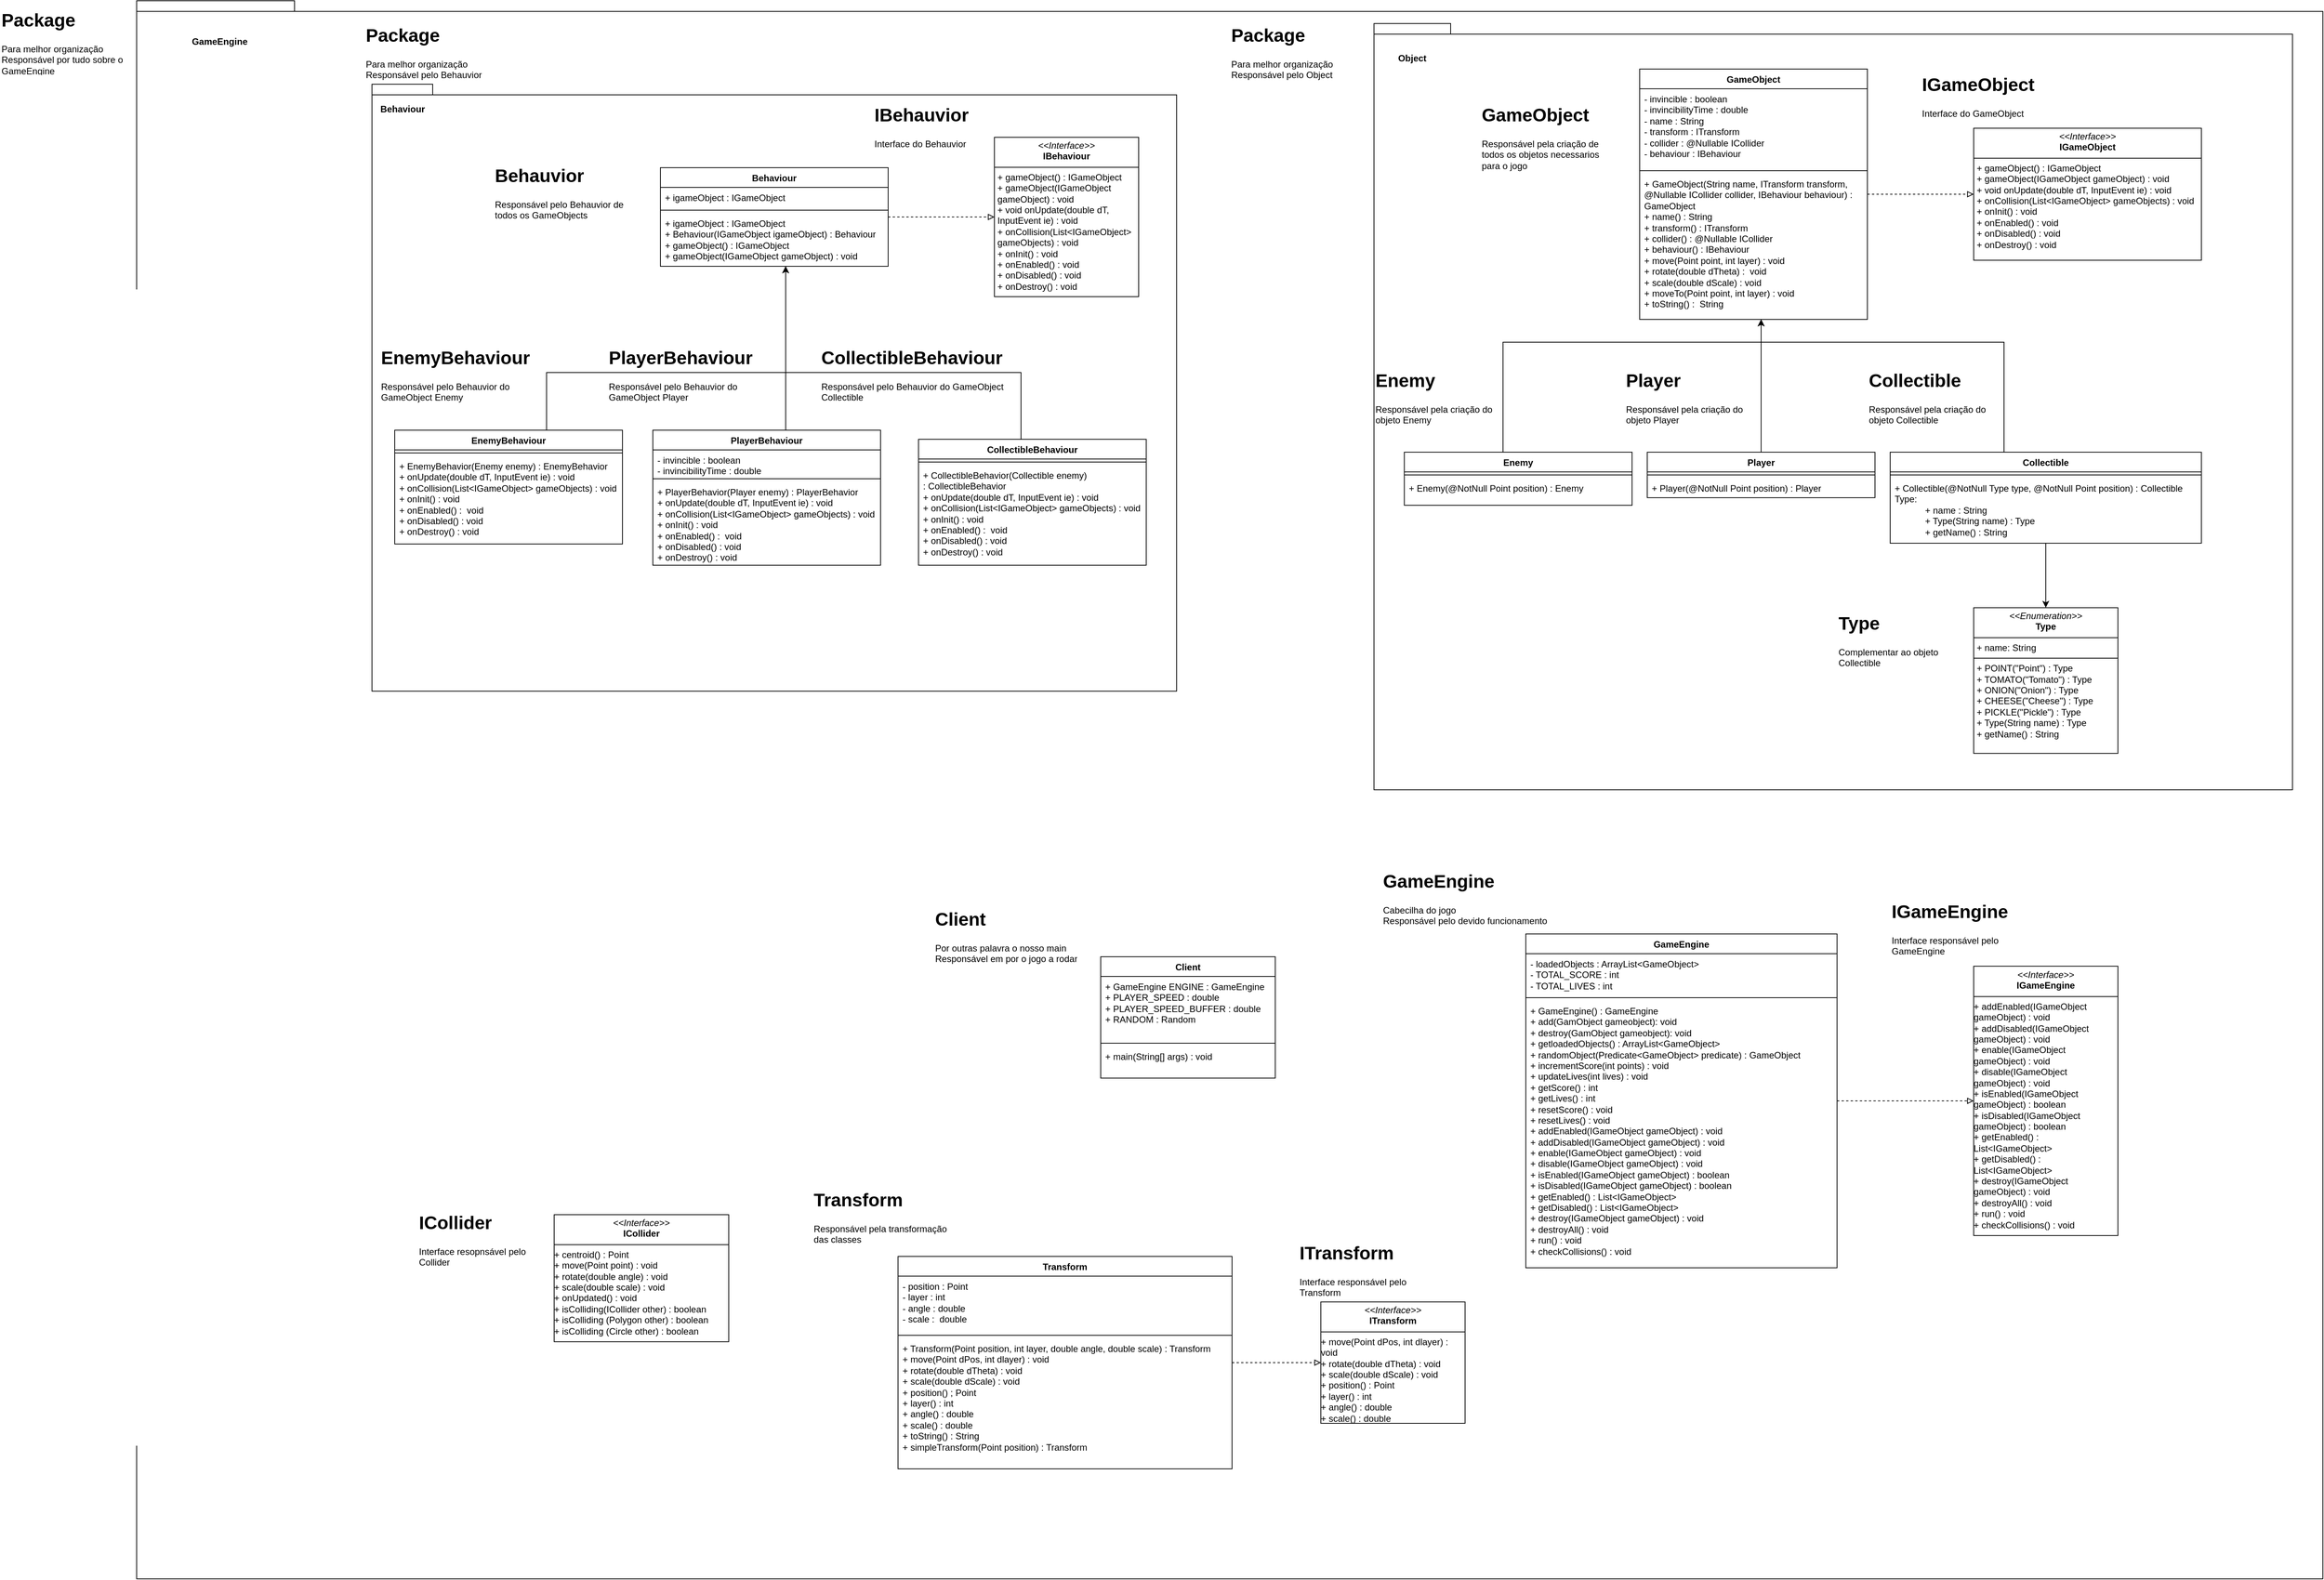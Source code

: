 <mxfile version="26.2.15">
  <diagram name="Página-1" id="TPAtXWxRkIJJQsbXMNPa">
    <mxGraphModel dx="2253" dy="3166" grid="1" gridSize="10" guides="1" tooltips="1" connect="1" arrows="1" fold="1" page="1" pageScale="1" pageWidth="827" pageHeight="1169" math="0" shadow="0">
      <root>
        <mxCell id="0" />
        <mxCell id="1" parent="0" />
        <mxCell id="spv7mVngAGnNfwhWqYHn-1" value="" style="group" parent="1" vertex="1" connectable="0">
          <mxGeometry x="-490" y="-2080" width="2880" height="2080" as="geometry" />
        </mxCell>
        <mxCell id="spv7mVngAGnNfwhWqYHn-2" value="" style="shape=folder;fontStyle=1;spacingTop=10;tabWidth=40;tabHeight=14;tabPosition=left;html=1;whiteSpace=wrap;" parent="spv7mVngAGnNfwhWqYHn-1" vertex="1">
          <mxGeometry width="2880" height="2080" as="geometry" />
        </mxCell>
        <mxCell id="spv7mVngAGnNfwhWqYHn-3" value="&lt;span style=&quot;text-wrap-mode: wrap;&quot;&gt;GameEngine&lt;/span&gt;" style="text;align=center;fontStyle=1;verticalAlign=middle;spacingLeft=3;spacingRight=3;strokeColor=none;rotatable=0;points=[[0,0.5],[1,0.5]];portConstraint=eastwest;html=1;" parent="spv7mVngAGnNfwhWqYHn-1" vertex="1">
          <mxGeometry y="20" width="217.358" height="67.6" as="geometry" />
        </mxCell>
        <mxCell id="spv7mVngAGnNfwhWqYHn-20" value="" style="group" parent="spv7mVngAGnNfwhWqYHn-1" vertex="1" connectable="0">
          <mxGeometry x="624.906" y="780" width="1698.113" height="208" as="geometry" />
        </mxCell>
        <mxCell id="srTG7VE72a6LMIgZA2GY-1" value="&lt;h1 style=&quot;margin-top: 0px;&quot;&gt;&lt;span style=&quot;background-color: transparent; color: light-dark(rgb(0, 0, 0), rgb(255, 255, 255));&quot;&gt;Package&lt;/span&gt;&lt;/h1&gt;&lt;div&gt;Para melhor organização&lt;/div&gt;&lt;div&gt;&lt;span style=&quot;background-color: transparent; color: light-dark(rgb(0, 0, 0), rgb(255, 255, 255));&quot;&gt;Responsável&lt;/span&gt;&amp;nbsp;pelo Behauvior&lt;/div&gt;&lt;div&gt;&lt;br&gt;&lt;/div&gt;" style="text;html=1;whiteSpace=wrap;overflow=hidden;rounded=0;" parent="spv7mVngAGnNfwhWqYHn-1" vertex="1">
          <mxGeometry x="300" y="24.6" width="180" height="90" as="geometry" />
        </mxCell>
        <mxCell id="srTG7VE72a6LMIgZA2GY-2" value="&lt;h1 style=&quot;margin-top: 0px;&quot;&gt;&lt;span style=&quot;background-color: transparent; color: light-dark(rgb(0, 0, 0), rgb(255, 255, 255));&quot;&gt;Package&lt;/span&gt;&lt;/h1&gt;&lt;div&gt;Para melhor organização&lt;/div&gt;&lt;div&gt;&lt;span style=&quot;background-color: transparent; color: light-dark(rgb(0, 0, 0), rgb(255, 255, 255));&quot;&gt;Responsável&lt;/span&gt;&amp;nbsp;pelo Object&lt;/div&gt;&lt;div&gt;&lt;br&gt;&lt;/div&gt;" style="text;html=1;whiteSpace=wrap;overflow=hidden;rounded=0;" parent="spv7mVngAGnNfwhWqYHn-1" vertex="1">
          <mxGeometry x="1440" y="24.6" width="180" height="100" as="geometry" />
        </mxCell>
        <mxCell id="nX6OW4AqYJklvxlQMPGx-5" value="" style="group" parent="1" vertex="1" connectable="0">
          <mxGeometry x="-180" y="-1970" width="1060" height="800" as="geometry" />
        </mxCell>
        <mxCell id="nX6OW4AqYJklvxlQMPGx-3" value="" style="shape=folder;fontStyle=1;spacingTop=10;tabWidth=40;tabHeight=14;tabPosition=left;html=1;whiteSpace=wrap;" parent="nX6OW4AqYJklvxlQMPGx-5" vertex="1">
          <mxGeometry width="1060" height="800" as="geometry" />
        </mxCell>
        <mxCell id="nX6OW4AqYJklvxlQMPGx-4" value="&lt;span style=&quot;text-wrap-mode: wrap;&quot;&gt;Behaviour&lt;/span&gt;" style="text;align=center;fontStyle=1;verticalAlign=middle;spacingLeft=3;spacingRight=3;strokeColor=none;rotatable=0;points=[[0,0.5],[1,0.5]];portConstraint=eastwest;html=1;" parent="nX6OW4AqYJklvxlQMPGx-5" vertex="1">
          <mxGeometry y="20" width="80" height="26" as="geometry" />
        </mxCell>
        <mxCell id="nX6OW4AqYJklvxlQMPGx-86" value="CollectibleBehaviour" style="swimlane;fontStyle=1;align=center;verticalAlign=top;childLayout=stackLayout;horizontal=1;startSize=26;horizontalStack=0;resizeParent=1;resizeParentMax=0;resizeLast=0;collapsible=1;marginBottom=0;whiteSpace=wrap;html=1;" parent="nX6OW4AqYJklvxlQMPGx-5" vertex="1">
          <mxGeometry x="720" y="468" width="300" height="166" as="geometry" />
        </mxCell>
        <mxCell id="nX6OW4AqYJklvxlQMPGx-88" value="" style="line;strokeWidth=1;fillColor=none;align=left;verticalAlign=middle;spacingTop=-1;spacingLeft=3;spacingRight=3;rotatable=0;labelPosition=right;points=[];portConstraint=eastwest;strokeColor=inherit;" parent="nX6OW4AqYJklvxlQMPGx-86" vertex="1">
          <mxGeometry y="26" width="300" height="8" as="geometry" />
        </mxCell>
        <mxCell id="nX6OW4AqYJklvxlQMPGx-89" value="&lt;div&gt;+&amp;nbsp;&lt;span style=&quot;text-align: center;&quot;&gt;Collectible&lt;/span&gt;Behavior&lt;span style=&quot;background-color: transparent; color: light-dark(rgb(0, 0, 0), rgb(255, 255, 255));&quot;&gt;(&lt;/span&gt;&lt;span style=&quot;text-align: center;&quot;&gt;Collectible&lt;/span&gt;&lt;span style=&quot;background-color: transparent; color: light-dark(rgb(0, 0, 0), rgb(255, 255, 255));&quot;&gt;&amp;nbsp;enemy) :&amp;nbsp;&lt;/span&gt;&lt;span style=&quot;background-color: transparent; color: light-dark(rgb(0, 0, 0), rgb(255, 255, 255)); text-align: center;&quot;&gt;Collectible&lt;/span&gt;&lt;span style=&quot;background-color: transparent; color: light-dark(rgb(0, 0, 0), rgb(255, 255, 255));&quot;&gt;Behavior&lt;/span&gt;&lt;/div&gt;&lt;div&gt;+ onUpdate(double dT, InputEvent ie) : void&lt;/div&gt;&lt;div&gt;+ onCollision(List&amp;lt;IGameObject&amp;gt; gameObjects) : void&amp;nbsp;&lt;/div&gt;&lt;div&gt;+ onInit() : void&lt;/div&gt;&lt;div&gt;+ onEnabled() :&amp;nbsp; void&amp;nbsp;&lt;/div&gt;&lt;div&gt;+ onDisabled() : void&lt;/div&gt;&lt;div&gt;+ onDestroy() : void&lt;/div&gt;" style="text;strokeColor=none;fillColor=none;align=left;verticalAlign=top;spacingLeft=4;spacingRight=4;overflow=hidden;rotatable=0;points=[[0,0.5],[1,0.5]];portConstraint=eastwest;whiteSpace=wrap;html=1;" parent="nX6OW4AqYJklvxlQMPGx-86" vertex="1">
          <mxGeometry y="34" width="300" height="132" as="geometry" />
        </mxCell>
        <mxCell id="nX6OW4AqYJklvxlQMPGx-63" value="EnemyBehaviour" style="swimlane;fontStyle=1;align=center;verticalAlign=top;childLayout=stackLayout;horizontal=1;startSize=26;horizontalStack=0;resizeParent=1;resizeParentMax=0;resizeLast=0;collapsible=1;marginBottom=0;whiteSpace=wrap;html=1;" parent="nX6OW4AqYJklvxlQMPGx-5" vertex="1">
          <mxGeometry x="30" y="456" width="300" height="150" as="geometry" />
        </mxCell>
        <mxCell id="nX6OW4AqYJklvxlQMPGx-65" value="" style="line;strokeWidth=1;fillColor=none;align=left;verticalAlign=middle;spacingTop=-1;spacingLeft=3;spacingRight=3;rotatable=0;labelPosition=right;points=[];portConstraint=eastwest;strokeColor=inherit;" parent="nX6OW4AqYJklvxlQMPGx-63" vertex="1">
          <mxGeometry y="26" width="300" height="8" as="geometry" />
        </mxCell>
        <mxCell id="nX6OW4AqYJklvxlQMPGx-66" value="&lt;div&gt;+ EnemyBehavior(Enemy enemy) : EnemyBehavior&lt;/div&gt;&lt;div&gt;+ onUpdate(double dT, InputEvent ie) : void&lt;/div&gt;&lt;div&gt;+ onCollision(List&amp;lt;IGameObject&amp;gt; gameObjects) : void&amp;nbsp;&lt;/div&gt;&lt;div&gt;+ onInit() : void&lt;/div&gt;&lt;div&gt;+ onEnabled() :&amp;nbsp; void&amp;nbsp;&lt;/div&gt;&lt;div&gt;+ onDisabled() : void&lt;/div&gt;&lt;div&gt;+ onDestroy() : void&lt;/div&gt;" style="text;strokeColor=none;fillColor=none;align=left;verticalAlign=top;spacingLeft=4;spacingRight=4;overflow=hidden;rotatable=0;points=[[0,0.5],[1,0.5]];portConstraint=eastwest;whiteSpace=wrap;html=1;" parent="nX6OW4AqYJklvxlQMPGx-63" vertex="1">
          <mxGeometry y="34" width="300" height="116" as="geometry" />
        </mxCell>
        <mxCell id="nX6OW4AqYJklvxlQMPGx-55" value="PlayerBehaviour" style="swimlane;fontStyle=1;align=center;verticalAlign=top;childLayout=stackLayout;horizontal=1;startSize=26;horizontalStack=0;resizeParent=1;resizeParentMax=0;resizeLast=0;collapsible=1;marginBottom=0;whiteSpace=wrap;html=1;" parent="nX6OW4AqYJklvxlQMPGx-5" vertex="1">
          <mxGeometry x="370" y="456" width="300" height="178" as="geometry" />
        </mxCell>
        <mxCell id="nX6OW4AqYJklvxlQMPGx-56" value="&lt;div&gt;- invincible : boolean&lt;/div&gt;&lt;div&gt;- invincibilityTime : double&lt;/div&gt;" style="text;strokeColor=none;fillColor=none;align=left;verticalAlign=top;spacingLeft=4;spacingRight=4;overflow=hidden;rotatable=0;points=[[0,0.5],[1,0.5]];portConstraint=eastwest;whiteSpace=wrap;html=1;" parent="nX6OW4AqYJklvxlQMPGx-55" vertex="1">
          <mxGeometry y="26" width="300" height="34" as="geometry" />
        </mxCell>
        <mxCell id="nX6OW4AqYJklvxlQMPGx-57" value="" style="line;strokeWidth=1;fillColor=none;align=left;verticalAlign=middle;spacingTop=-1;spacingLeft=3;spacingRight=3;rotatable=0;labelPosition=right;points=[];portConstraint=eastwest;strokeColor=inherit;" parent="nX6OW4AqYJklvxlQMPGx-55" vertex="1">
          <mxGeometry y="60" width="300" height="8" as="geometry" />
        </mxCell>
        <mxCell id="nX6OW4AqYJklvxlQMPGx-58" value="&lt;div&gt;+ PlayerBehavior(Player enemy) :&amp;nbsp;&lt;span style=&quot;background-color: transparent; color: light-dark(rgb(0, 0, 0), rgb(255, 255, 255));&quot;&gt;PlayerBehavior&lt;/span&gt;&lt;/div&gt;&lt;div&gt;+ onUpdate(double dT, InputEvent ie) : void&lt;/div&gt;&lt;div&gt;+ onCollision(List&amp;lt;IGameObject&amp;gt; gameObjects) : void&amp;nbsp;&lt;/div&gt;&lt;div&gt;+ onInit() : void&lt;/div&gt;&lt;div&gt;+ onEnabled() :&amp;nbsp; void&amp;nbsp;&lt;/div&gt;&lt;div&gt;+ onDisabled() : void&lt;/div&gt;&lt;div&gt;+ onDestroy() : void&lt;/div&gt;" style="text;strokeColor=none;fillColor=none;align=left;verticalAlign=top;spacingLeft=4;spacingRight=4;overflow=hidden;rotatable=0;points=[[0,0.5],[1,0.5]];portConstraint=eastwest;whiteSpace=wrap;html=1;" parent="nX6OW4AqYJklvxlQMPGx-55" vertex="1">
          <mxGeometry y="68" width="300" height="110" as="geometry" />
        </mxCell>
        <mxCell id="nX6OW4AqYJklvxlQMPGx-43" value="Behaviour" style="swimlane;fontStyle=1;align=center;verticalAlign=top;childLayout=stackLayout;horizontal=1;startSize=26;horizontalStack=0;resizeParent=1;resizeParentMax=0;resizeLast=0;collapsible=1;marginBottom=0;whiteSpace=wrap;html=1;" parent="nX6OW4AqYJklvxlQMPGx-5" vertex="1">
          <mxGeometry x="380" y="110" width="300" height="130" as="geometry" />
        </mxCell>
        <mxCell id="nX6OW4AqYJklvxlQMPGx-44" value="+ igameObject : IGameObject&amp;nbsp;" style="text;strokeColor=none;fillColor=none;align=left;verticalAlign=top;spacingLeft=4;spacingRight=4;overflow=hidden;rotatable=0;points=[[0,0.5],[1,0.5]];portConstraint=eastwest;whiteSpace=wrap;html=1;" parent="nX6OW4AqYJklvxlQMPGx-43" vertex="1">
          <mxGeometry y="26" width="300" height="26" as="geometry" />
        </mxCell>
        <mxCell id="nX6OW4AqYJklvxlQMPGx-45" value="" style="line;strokeWidth=1;fillColor=none;align=left;verticalAlign=middle;spacingTop=-1;spacingLeft=3;spacingRight=3;rotatable=0;labelPosition=right;points=[];portConstraint=eastwest;strokeColor=inherit;" parent="nX6OW4AqYJklvxlQMPGx-43" vertex="1">
          <mxGeometry y="52" width="300" height="8" as="geometry" />
        </mxCell>
        <mxCell id="nX6OW4AqYJklvxlQMPGx-46" value="&lt;div&gt;+ igameObject : IGameObject&amp;nbsp;&lt;/div&gt;&lt;div&gt;+ Behaviour(IGameObject igameObject) : Behaviour&lt;/div&gt;&lt;div&gt;+ gameObject() : IGameObject&lt;/div&gt;&lt;div&gt;+ gameObject(IGameObject gameObject) : void&amp;nbsp;&lt;/div&gt;" style="text;strokeColor=none;fillColor=none;align=left;verticalAlign=top;spacingLeft=4;spacingRight=4;overflow=hidden;rotatable=0;points=[[0,0.5],[1,0.5]];portConstraint=eastwest;whiteSpace=wrap;html=1;" parent="nX6OW4AqYJklvxlQMPGx-43" vertex="1">
          <mxGeometry y="60" width="300" height="70" as="geometry" />
        </mxCell>
        <mxCell id="nX6OW4AqYJklvxlQMPGx-68" value="&lt;p style=&quot;margin:0px;margin-top:4px;text-align:center;&quot;&gt;&lt;i&gt;&amp;lt;&amp;lt;Interface&amp;gt;&amp;gt;&lt;/i&gt;&lt;br&gt;&lt;span style=&quot;font-weight: 700;&quot;&gt;IBehaviour&lt;/span&gt;&lt;/p&gt;&lt;hr size=&quot;1&quot; style=&quot;border-style:solid;&quot;&gt;&lt;p style=&quot;margin:0px;margin-left:4px;&quot;&gt;&lt;/p&gt;&lt;p style=&quot;margin:0px;margin-left:4px;&quot;&gt;+ gameObject() : IGameObject&amp;nbsp;&lt;/p&gt;&lt;p style=&quot;margin:0px;margin-left:4px;&quot;&gt;+ gameObject(IGameObject gameObject) : void&lt;/p&gt;&lt;p style=&quot;margin:0px;margin-left:4px;&quot;&gt;+ void onUpdate(double dT, InputEvent ie) : void&lt;/p&gt;&lt;p style=&quot;margin:0px;margin-left:4px;&quot;&gt;+ onCollision(List&amp;lt;IGameObject&amp;gt; gameObjects) : void&lt;/p&gt;&lt;p style=&quot;margin:0px;margin-left:4px;&quot;&gt;+ onInit() : void&lt;/p&gt;&lt;p style=&quot;margin:0px;margin-left:4px;&quot;&gt;+ onEnabled() : void&lt;/p&gt;&lt;p style=&quot;margin:0px;margin-left:4px;&quot;&gt;+ onDisabled() : void&lt;/p&gt;&lt;p style=&quot;margin:0px;margin-left:4px;&quot;&gt;+ onDestroy() : void&lt;/p&gt;" style="verticalAlign=top;align=left;overflow=fill;html=1;whiteSpace=wrap;" parent="nX6OW4AqYJklvxlQMPGx-5" vertex="1">
          <mxGeometry x="820" y="70" width="190" height="210" as="geometry" />
        </mxCell>
        <mxCell id="nX6OW4AqYJklvxlQMPGx-25" value="" style="endArrow=block;dashed=1;html=1;rounded=0;startArrow=none;startFill=0;endFill=0;" parent="nX6OW4AqYJklvxlQMPGx-5" source="nX6OW4AqYJklvxlQMPGx-43" target="nX6OW4AqYJklvxlQMPGx-68" edge="1">
          <mxGeometry width="50" height="50" relative="1" as="geometry">
            <mxPoint x="298.57" y="359" as="sourcePoint" />
            <mxPoint x="298.57" y="230" as="targetPoint" />
          </mxGeometry>
        </mxCell>
        <mxCell id="nX6OW4AqYJklvxlQMPGx-96" value="" style="group" parent="nX6OW4AqYJklvxlQMPGx-5" vertex="1" connectable="0">
          <mxGeometry x="230" y="300" width="625" height="80" as="geometry" />
        </mxCell>
        <mxCell id="nX6OW4AqYJklvxlQMPGx-69" style="edgeStyle=orthogonalEdgeStyle;rounded=0;orthogonalLoop=1;jettySize=auto;html=1;" parent="nX6OW4AqYJklvxlQMPGx-96" source="nX6OW4AqYJklvxlQMPGx-63" target="nX6OW4AqYJklvxlQMPGx-43" edge="1">
          <mxGeometry relative="1" as="geometry">
            <Array as="points">
              <mxPoint y="80" />
              <mxPoint x="315" y="80" />
            </Array>
          </mxGeometry>
        </mxCell>
        <mxCell id="nX6OW4AqYJklvxlQMPGx-70" style="edgeStyle=orthogonalEdgeStyle;rounded=0;orthogonalLoop=1;jettySize=auto;html=1;" parent="nX6OW4AqYJklvxlQMPGx-96" source="nX6OW4AqYJklvxlQMPGx-55" target="nX6OW4AqYJklvxlQMPGx-43" edge="1">
          <mxGeometry relative="1" as="geometry">
            <Array as="points">
              <mxPoint x="315" />
              <mxPoint x="315" />
            </Array>
          </mxGeometry>
        </mxCell>
        <mxCell id="nX6OW4AqYJklvxlQMPGx-90" style="edgeStyle=orthogonalEdgeStyle;rounded=0;orthogonalLoop=1;jettySize=auto;html=1;" parent="nX6OW4AqYJklvxlQMPGx-96" source="nX6OW4AqYJklvxlQMPGx-86" target="nX6OW4AqYJklvxlQMPGx-43" edge="1">
          <mxGeometry relative="1" as="geometry">
            <Array as="points">
              <mxPoint x="625" y="80" />
              <mxPoint x="315" y="80" />
            </Array>
          </mxGeometry>
        </mxCell>
        <mxCell id="srTG7VE72a6LMIgZA2GY-3" value="&lt;h1 style=&quot;margin-top: 0px;&quot;&gt;&lt;span style=&quot;background-color: transparent; color: light-dark(rgb(0, 0, 0), rgb(255, 255, 255));&quot;&gt;Behauvior&lt;/span&gt;&lt;/h1&gt;&lt;div&gt;&lt;span style=&quot;background-color: transparent; color: light-dark(rgb(0, 0, 0), rgb(255, 255, 255));&quot;&gt;Responsável&lt;/span&gt;&lt;span style=&quot;background-color: transparent; color: light-dark(rgb(0, 0, 0), rgb(255, 255, 255));&quot;&gt;&amp;nbsp;pelo Behauvior de todos os GameObjects&lt;/span&gt;&lt;/div&gt;&lt;div&gt;&lt;br&gt;&lt;/div&gt;" style="text;html=1;whiteSpace=wrap;overflow=hidden;rounded=0;" parent="nX6OW4AqYJklvxlQMPGx-5" vertex="1">
          <mxGeometry x="160" y="100" width="180" height="90" as="geometry" />
        </mxCell>
        <mxCell id="srTG7VE72a6LMIgZA2GY-4" value="&lt;h1 style=&quot;margin-top: 0px;&quot;&gt;&lt;span style=&quot;background-color: transparent; color: light-dark(rgb(0, 0, 0), rgb(255, 255, 255));&quot;&gt;IBehauvior&lt;/span&gt;&lt;/h1&gt;&lt;div&gt;&lt;span style=&quot;background-color: transparent; color: light-dark(rgb(0, 0, 0), rgb(255, 255, 255));&quot;&gt;Interface do Behauvior&lt;/span&gt;&lt;/div&gt;" style="text;html=1;whiteSpace=wrap;overflow=hidden;rounded=0;" parent="nX6OW4AqYJklvxlQMPGx-5" vertex="1">
          <mxGeometry x="660" y="20" width="180" height="70" as="geometry" />
        </mxCell>
        <mxCell id="srTG7VE72a6LMIgZA2GY-5" value="&lt;h1 style=&quot;margin-top: 0px;&quot;&gt;&lt;span style=&quot;background-color: transparent; color: light-dark(rgb(0, 0, 0), rgb(255, 255, 255));&quot;&gt;EnemyBehaviour&lt;/span&gt;&lt;/h1&gt;&lt;div&gt;&lt;span style=&quot;background-color: transparent; color: light-dark(rgb(0, 0, 0), rgb(255, 255, 255));&quot;&gt;Responsável&lt;/span&gt;&lt;span style=&quot;background-color: transparent; color: light-dark(rgb(0, 0, 0), rgb(255, 255, 255));&quot;&gt;&amp;nbsp;pelo Behauvior do GameObject Enemy&lt;/span&gt;&lt;/div&gt;&lt;div&gt;&lt;br&gt;&lt;/div&gt;" style="text;html=1;whiteSpace=wrap;overflow=hidden;rounded=0;" parent="nX6OW4AqYJklvxlQMPGx-5" vertex="1">
          <mxGeometry x="10" y="340" width="200" height="90" as="geometry" />
        </mxCell>
        <mxCell id="srTG7VE72a6LMIgZA2GY-6" value="&lt;h1 style=&quot;margin-top: 0px;&quot;&gt;&lt;span style=&quot;background-color: transparent; color: light-dark(rgb(0, 0, 0), rgb(255, 255, 255));&quot;&gt;PlayerBehaviour&lt;/span&gt;&lt;/h1&gt;&lt;div&gt;&lt;span style=&quot;background-color: transparent; color: light-dark(rgb(0, 0, 0), rgb(255, 255, 255));&quot;&gt;Responsável&lt;/span&gt;&lt;span style=&quot;background-color: transparent; color: light-dark(rgb(0, 0, 0), rgb(255, 255, 255));&quot;&gt;&amp;nbsp;pelo Behauvior do GameObject Player&lt;/span&gt;&lt;/div&gt;&lt;div&gt;&lt;br&gt;&lt;/div&gt;" style="text;html=1;whiteSpace=wrap;overflow=hidden;rounded=0;" parent="nX6OW4AqYJklvxlQMPGx-5" vertex="1">
          <mxGeometry x="310" y="340" width="200" height="90" as="geometry" />
        </mxCell>
        <mxCell id="srTG7VE72a6LMIgZA2GY-7" value="&lt;h1 style=&quot;margin-top: 0px;&quot;&gt;&lt;span style=&quot;background-color: transparent; color: light-dark(rgb(0, 0, 0), rgb(255, 255, 255));&quot;&gt;CollectibleBehaviour&lt;/span&gt;&lt;/h1&gt;&lt;div&gt;&lt;span style=&quot;background-color: transparent; color: light-dark(rgb(0, 0, 0), rgb(255, 255, 255));&quot;&gt;Responsável&lt;/span&gt;&lt;span style=&quot;background-color: transparent; color: light-dark(rgb(0, 0, 0), rgb(255, 255, 255));&quot;&gt;&amp;nbsp;pelo Behauvior do GameObject Collectible&lt;/span&gt;&lt;/div&gt;&lt;div&gt;&lt;br&gt;&lt;/div&gt;" style="text;html=1;whiteSpace=wrap;overflow=hidden;rounded=0;" parent="nX6OW4AqYJklvxlQMPGx-5" vertex="1">
          <mxGeometry x="590" y="340" width="250" height="90" as="geometry" />
        </mxCell>
        <mxCell id="nX6OW4AqYJklvxlQMPGx-6" value="" style="group" parent="1" vertex="1" connectable="0">
          <mxGeometry x="1140" y="-2050" width="1210" height="1010" as="geometry" />
        </mxCell>
        <mxCell id="nX6OW4AqYJklvxlQMPGx-7" value="" style="shape=folder;fontStyle=1;spacingTop=10;tabWidth=40;tabHeight=14;tabPosition=left;html=1;whiteSpace=wrap;" parent="nX6OW4AqYJklvxlQMPGx-6" vertex="1">
          <mxGeometry width="1210" height="1010" as="geometry" />
        </mxCell>
        <mxCell id="nX6OW4AqYJklvxlQMPGx-8" value="&lt;span style=&quot;text-wrap-mode: wrap;&quot;&gt;Object&lt;/span&gt;" style="text;align=center;fontStyle=1;verticalAlign=middle;spacingLeft=3;spacingRight=3;strokeColor=none;rotatable=0;points=[[0,0.5],[1,0.5]];portConstraint=eastwest;html=1;" parent="nX6OW4AqYJklvxlQMPGx-6" vertex="1">
          <mxGeometry y="28.056" width="100.833" height="36.472" as="geometry" />
        </mxCell>
        <mxCell id="nX6OW4AqYJklvxlQMPGx-101" value="&lt;p style=&quot;margin:0px;margin-top:4px;text-align:center;&quot;&gt;&lt;i&gt;&amp;lt;&amp;lt;Enumeration&amp;gt;&amp;gt;&lt;/i&gt;&lt;br&gt;&lt;b&gt;Type&lt;/b&gt;&lt;/p&gt;&lt;hr size=&quot;1&quot; style=&quot;border-style:solid;&quot;&gt;&lt;p style=&quot;margin:0px;margin-left:4px;&quot;&gt;+ name: String&lt;br&gt;&lt;/p&gt;&lt;hr size=&quot;1&quot; style=&quot;border-style:solid;&quot;&gt;&lt;p style=&quot;margin:0px;margin-left:4px;&quot;&gt;+ POINT(&quot;Point&quot;) : Type&amp;nbsp;&lt;/p&gt;&lt;p style=&quot;margin:0px;margin-left:4px;&quot;&gt;+ TOMATO(&quot;Tomato&quot;) : Type&amp;nbsp;&lt;/p&gt;&lt;p style=&quot;margin:0px;margin-left:4px;&quot;&gt;+ ONION(&quot;Onion&quot;) : Type&amp;nbsp;&lt;/p&gt;&lt;p style=&quot;margin:0px;margin-left:4px;&quot;&gt;+ CHEESE(&quot;Cheese&quot;) : Type&amp;nbsp;&lt;/p&gt;&lt;p style=&quot;margin:0px;margin-left:4px;&quot;&gt;+ PICKLE(&quot;Pickle&quot;) : Type&amp;nbsp;&lt;/p&gt;&lt;p style=&quot;margin:0px;margin-left:4px;&quot;&gt;+ Type(String name) : Type&lt;/p&gt;&lt;p style=&quot;margin:0px;margin-left:4px;&quot;&gt;+ getName() : String&lt;/p&gt;" style="verticalAlign=top;align=left;overflow=fill;html=1;whiteSpace=wrap;" parent="nX6OW4AqYJklvxlQMPGx-6" vertex="1">
          <mxGeometry x="790" y="770" width="190" height="192" as="geometry" />
        </mxCell>
        <mxCell id="srTG7VE72a6LMIgZA2GY-8" value="&lt;h1 style=&quot;margin-top: 0px;&quot;&gt;&lt;span style=&quot;background-color: transparent; color: light-dark(rgb(0, 0, 0), rgb(255, 255, 255));&quot;&gt;IGameObject&lt;/span&gt;&lt;/h1&gt;&lt;div&gt;&lt;span style=&quot;background-color: transparent; color: light-dark(rgb(0, 0, 0), rgb(255, 255, 255));&quot;&gt;Interface do GameObject&lt;/span&gt;&lt;/div&gt;" style="text;html=1;whiteSpace=wrap;overflow=hidden;rounded=0;" parent="nX6OW4AqYJklvxlQMPGx-6" vertex="1">
          <mxGeometry x="720" y="60" width="180" height="70" as="geometry" />
        </mxCell>
        <mxCell id="srTG7VE72a6LMIgZA2GY-9" value="&lt;h1 style=&quot;margin-top: 0px;&quot;&gt;&lt;span style=&quot;background-color: transparent; color: light-dark(rgb(0, 0, 0), rgb(255, 255, 255));&quot;&gt;GameObject&lt;/span&gt;&lt;/h1&gt;&lt;div&gt;&lt;span style=&quot;background-color: transparent; color: light-dark(rgb(0, 0, 0), rgb(255, 255, 255));&quot;&gt;Responsável pela criação de todos os objetos necessarios para o jogo&lt;/span&gt;&lt;/div&gt;" style="text;html=1;whiteSpace=wrap;overflow=hidden;rounded=0;" parent="nX6OW4AqYJklvxlQMPGx-6" vertex="1">
          <mxGeometry x="140" y="100" width="180" height="110" as="geometry" />
        </mxCell>
        <mxCell id="srTG7VE72a6LMIgZA2GY-10" value="&lt;h1 style=&quot;margin-top: 0px;&quot;&gt;&lt;span style=&quot;background-color: transparent; color: light-dark(rgb(0, 0, 0), rgb(255, 255, 255));&quot;&gt;Enemy&lt;/span&gt;&lt;/h1&gt;&lt;div&gt;&lt;span style=&quot;background-color: transparent; color: light-dark(rgb(0, 0, 0), rgb(255, 255, 255));&quot;&gt;Responsável pela criação do objeto Enemy&lt;/span&gt;&lt;/div&gt;" style="text;html=1;whiteSpace=wrap;overflow=hidden;rounded=0;" parent="nX6OW4AqYJklvxlQMPGx-6" vertex="1">
          <mxGeometry y="450" width="180" height="110" as="geometry" />
        </mxCell>
        <mxCell id="srTG7VE72a6LMIgZA2GY-11" value="&lt;h1 style=&quot;margin-top: 0px;&quot;&gt;&lt;span style=&quot;background-color: transparent; color: light-dark(rgb(0, 0, 0), rgb(255, 255, 255));&quot;&gt;Player&lt;/span&gt;&lt;/h1&gt;&lt;div&gt;&lt;span style=&quot;background-color: transparent; color: light-dark(rgb(0, 0, 0), rgb(255, 255, 255));&quot;&gt;Responsável pela criação do objeto Player&lt;/span&gt;&lt;/div&gt;" style="text;html=1;whiteSpace=wrap;overflow=hidden;rounded=0;" parent="nX6OW4AqYJklvxlQMPGx-6" vertex="1">
          <mxGeometry x="330" y="450" width="180" height="110" as="geometry" />
        </mxCell>
        <mxCell id="srTG7VE72a6LMIgZA2GY-12" value="&lt;h1 style=&quot;margin-top: 0px;&quot;&gt;&lt;span style=&quot;background-color: transparent; color: light-dark(rgb(0, 0, 0), rgb(255, 255, 255));&quot;&gt;Collectible&lt;/span&gt;&lt;/h1&gt;&lt;div&gt;&lt;span style=&quot;background-color: transparent; color: light-dark(rgb(0, 0, 0), rgb(255, 255, 255));&quot;&gt;Responsável pela criação do objeto Collectible&lt;/span&gt;&lt;/div&gt;" style="text;html=1;whiteSpace=wrap;overflow=hidden;rounded=0;" parent="nX6OW4AqYJklvxlQMPGx-6" vertex="1">
          <mxGeometry x="650" y="450" width="180" height="110" as="geometry" />
        </mxCell>
        <mxCell id="srTG7VE72a6LMIgZA2GY-13" value="&lt;h1 style=&quot;margin-top: 0px;&quot;&gt;&lt;span style=&quot;background-color: transparent; color: light-dark(rgb(0, 0, 0), rgb(255, 255, 255));&quot;&gt;Type&lt;/span&gt;&lt;/h1&gt;&lt;div&gt;&lt;span style=&quot;background-color: transparent; color: light-dark(rgb(0, 0, 0), rgb(255, 255, 255));&quot;&gt;Complementar ao objeto Collectible&lt;/span&gt;&lt;/div&gt;" style="text;html=1;whiteSpace=wrap;overflow=hidden;rounded=0;" parent="nX6OW4AqYJklvxlQMPGx-6" vertex="1">
          <mxGeometry x="610" y="770" width="180" height="110" as="geometry" />
        </mxCell>
        <mxCell id="nX6OW4AqYJklvxlQMPGx-9" value="GameEngine" style="swimlane;fontStyle=1;align=center;verticalAlign=top;childLayout=stackLayout;horizontal=1;startSize=26;horizontalStack=0;resizeParent=1;resizeParentMax=0;resizeLast=0;collapsible=1;marginBottom=0;whiteSpace=wrap;html=1;" parent="1" vertex="1">
          <mxGeometry x="1340" y="-850" width="410" height="440" as="geometry" />
        </mxCell>
        <mxCell id="nX6OW4AqYJklvxlQMPGx-10" value="- loadedObjects : ArrayList&amp;lt;GameObject&amp;gt;&lt;div&gt;&lt;div&gt;- TOTAL_SCORE : int&amp;nbsp;&lt;/div&gt;&lt;div&gt;- TOTAL_LIVES : int&lt;/div&gt;&lt;/div&gt;" style="text;strokeColor=none;fillColor=none;align=left;verticalAlign=top;spacingLeft=4;spacingRight=4;overflow=hidden;rotatable=0;points=[[0,0.5],[1,0.5]];portConstraint=eastwest;whiteSpace=wrap;html=1;" parent="nX6OW4AqYJklvxlQMPGx-9" vertex="1">
          <mxGeometry y="26" width="410" height="54" as="geometry" />
        </mxCell>
        <mxCell id="nX6OW4AqYJklvxlQMPGx-11" value="" style="line;strokeWidth=1;fillColor=none;align=left;verticalAlign=middle;spacingTop=-1;spacingLeft=3;spacingRight=3;rotatable=0;labelPosition=right;points=[];portConstraint=eastwest;strokeColor=inherit;" parent="nX6OW4AqYJklvxlQMPGx-9" vertex="1">
          <mxGeometry y="80" width="410" height="8" as="geometry" />
        </mxCell>
        <mxCell id="nX6OW4AqYJklvxlQMPGx-12" value="&lt;div&gt;+ GameEngine() : GameEngine&lt;/div&gt;+ add(GamObject gameobject): void&lt;div&gt;+ destroy(GamObject&amp;nbsp;&lt;span style=&quot;background-color: transparent; color: light-dark(rgb(0, 0, 0), rgb(255, 255, 255));&quot;&gt;gameobject&lt;/span&gt;&lt;span style=&quot;background-color: transparent; color: light-dark(rgb(0, 0, 0), rgb(255, 255, 255));&quot;&gt;): void&lt;/span&gt;&lt;/div&gt;&lt;div&gt;+ getloadedObjects()&lt;span style=&quot;background-color: transparent; color: light-dark(rgb(0, 0, 0), rgb(255, 255, 255));&quot;&gt;&amp;nbsp;: ArrayList&amp;lt;GameObject&amp;gt;&lt;/span&gt;&lt;/div&gt;&lt;div&gt;&lt;div&gt;+ randomObject(Predicate&amp;lt;GameObject&amp;gt; predicate) : GameObject&lt;/div&gt;&lt;/div&gt;&lt;div&gt;&lt;div&gt;+ incrementScore(int points) : void&lt;/div&gt;&lt;div&gt;+ updateLives(int lives) : void&amp;nbsp;&lt;/div&gt;&lt;div&gt;+ getScore() : int&lt;/div&gt;&lt;div&gt;+ getLives() : int&lt;/div&gt;&lt;div&gt;+ resetScore() : void&lt;/div&gt;&lt;div&gt;+ resetLives() : void&lt;/div&gt;&lt;/div&gt;&lt;div&gt;&lt;span style=&quot;background-color: transparent;&quot;&gt;&lt;div style=&quot;&quot;&gt;+ addEnabled(IGameObject gameObject) : void&lt;/div&gt;&lt;div style=&quot;&quot;&gt;+ addDisabled(IGameObject gameObject) : void&lt;/div&gt;&lt;div style=&quot;&quot;&gt;+ enable(IGameObject gameObject) : void&lt;/div&gt;&lt;div style=&quot;&quot;&gt;+ disable(IGameObject gameObject) : void&lt;/div&gt;&lt;div style=&quot;&quot;&gt;+ isEnabled(IGameObject gameObject) : boolean&lt;/div&gt;&lt;div style=&quot;&quot;&gt;+ isDisabled(IGameObject gameObject) : boolean&lt;/div&gt;&lt;div style=&quot;&quot;&gt;+ getEnabled() : List&amp;lt;IGameObject&amp;gt;&lt;/div&gt;&lt;div style=&quot;&quot;&gt;+ getDisabled() : List&amp;lt;IGameObject&amp;gt;&lt;/div&gt;&lt;div style=&quot;&quot;&gt;+ destroy(IGameObject gameObject) : void&lt;/div&gt;&lt;div style=&quot;&quot;&gt;+ destroyAll() : void&lt;/div&gt;&lt;div style=&quot;&quot;&gt;+ run() : void&lt;/div&gt;&lt;div style=&quot;&quot;&gt;+ checkCollisions() : void&lt;/div&gt;&lt;/span&gt;&lt;/div&gt;" style="text;strokeColor=none;fillColor=none;align=left;verticalAlign=top;spacingLeft=4;spacingRight=4;overflow=hidden;rotatable=0;points=[[0,0.5],[1,0.5]];portConstraint=eastwest;whiteSpace=wrap;html=1;" parent="nX6OW4AqYJklvxlQMPGx-9" vertex="1">
          <mxGeometry y="88" width="410" height="352" as="geometry" />
        </mxCell>
        <mxCell id="nX6OW4AqYJklvxlQMPGx-31" value="Transform" style="swimlane;fontStyle=1;align=center;verticalAlign=top;childLayout=stackLayout;horizontal=1;startSize=26;horizontalStack=0;resizeParent=1;resizeParentMax=0;resizeLast=0;collapsible=1;marginBottom=0;whiteSpace=wrap;html=1;" parent="1" vertex="1">
          <mxGeometry x="513" y="-425" width="440" height="280" as="geometry" />
        </mxCell>
        <mxCell id="nX6OW4AqYJklvxlQMPGx-32" value="&lt;div&gt;- position : Point&lt;/div&gt;&lt;div&gt;- layer : int&lt;/div&gt;&lt;div&gt;- angle : double&lt;/div&gt;&lt;div&gt;- scale :&amp;nbsp; double&lt;/div&gt;&lt;div&gt;&lt;br&gt;&lt;/div&gt;" style="text;strokeColor=none;fillColor=none;align=left;verticalAlign=top;spacingLeft=4;spacingRight=4;overflow=hidden;rotatable=0;points=[[0,0.5],[1,0.5]];portConstraint=eastwest;whiteSpace=wrap;html=1;" parent="nX6OW4AqYJklvxlQMPGx-31" vertex="1">
          <mxGeometry y="26" width="440" height="74" as="geometry" />
        </mxCell>
        <mxCell id="nX6OW4AqYJklvxlQMPGx-33" value="" style="line;strokeWidth=1;fillColor=none;align=left;verticalAlign=middle;spacingTop=-1;spacingLeft=3;spacingRight=3;rotatable=0;labelPosition=right;points=[];portConstraint=eastwest;strokeColor=inherit;" parent="nX6OW4AqYJklvxlQMPGx-31" vertex="1">
          <mxGeometry y="100" width="440" height="8" as="geometry" />
        </mxCell>
        <mxCell id="nX6OW4AqYJklvxlQMPGx-34" value="&lt;div&gt;+ Transform(Point position, int layer, double angle, double scale) : Transform&lt;/div&gt;&lt;div&gt;+ move(Point dPos, int dlayer) : void&lt;/div&gt;&lt;div&gt;+ rotate(double dTheta) : void&lt;/div&gt;&lt;div&gt;+ scale(double dScale) : void&lt;/div&gt;&lt;div&gt;+ position() ; Point&lt;/div&gt;&lt;div&gt;+ layer() : int&lt;/div&gt;&lt;div&gt;+ angle() : double&amp;nbsp;&lt;/div&gt;&lt;div&gt;+ scale() : double&lt;/div&gt;&lt;div&gt;+ toString() : String&lt;/div&gt;&lt;div&gt;+ simpleTransform(Point position) : Transform&lt;/div&gt;" style="text;strokeColor=none;fillColor=none;align=left;verticalAlign=top;spacingLeft=4;spacingRight=4;overflow=hidden;rotatable=0;points=[[0,0.5],[1,0.5]];portConstraint=eastwest;whiteSpace=wrap;html=1;" parent="nX6OW4AqYJklvxlQMPGx-31" vertex="1">
          <mxGeometry y="108" width="440" height="172" as="geometry" />
        </mxCell>
        <mxCell id="nX6OW4AqYJklvxlQMPGx-71" value="" style="endArrow=block;dashed=1;html=1;rounded=0;startArrow=none;startFill=0;endFill=0;" parent="1" source="nX6OW4AqYJklvxlQMPGx-72" target="nX6OW4AqYJklvxlQMPGx-85" edge="1">
          <mxGeometry width="50" height="50" relative="1" as="geometry">
            <mxPoint x="1363.57" y="-1651" as="sourcePoint" />
            <mxPoint x="1363.57" y="-1780" as="targetPoint" />
          </mxGeometry>
        </mxCell>
        <mxCell id="nX6OW4AqYJklvxlQMPGx-72" value="GameObject" style="swimlane;fontStyle=1;align=center;verticalAlign=top;childLayout=stackLayout;horizontal=1;startSize=26;horizontalStack=0;resizeParent=1;resizeParentMax=0;resizeLast=0;collapsible=1;marginBottom=0;whiteSpace=wrap;html=1;" parent="1" vertex="1">
          <mxGeometry x="1490" y="-1990" width="300" height="330" as="geometry" />
        </mxCell>
        <mxCell id="nX6OW4AqYJklvxlQMPGx-73" value="&lt;div&gt;- invincible : boolean&lt;/div&gt;&lt;div&gt;- invincibilityTime : double&lt;/div&gt;&lt;div&gt;- name : String&lt;/div&gt;&lt;div&gt;- transform : ITransform&lt;/div&gt;&lt;div&gt;- collider : @Nullable ICollider&amp;nbsp;&lt;/div&gt;&lt;div&gt;- behaviour : IBehaviour&lt;/div&gt;" style="text;strokeColor=none;fillColor=none;align=left;verticalAlign=top;spacingLeft=4;spacingRight=4;overflow=hidden;rotatable=0;points=[[0,0.5],[1,0.5]];portConstraint=eastwest;whiteSpace=wrap;html=1;" parent="nX6OW4AqYJklvxlQMPGx-72" vertex="1">
          <mxGeometry y="26" width="300" height="104" as="geometry" />
        </mxCell>
        <mxCell id="nX6OW4AqYJklvxlQMPGx-74" value="" style="line;strokeWidth=1;fillColor=none;align=left;verticalAlign=middle;spacingTop=-1;spacingLeft=3;spacingRight=3;rotatable=0;labelPosition=right;points=[];portConstraint=eastwest;strokeColor=inherit;" parent="nX6OW4AqYJklvxlQMPGx-72" vertex="1">
          <mxGeometry y="130" width="300" height="8" as="geometry" />
        </mxCell>
        <mxCell id="nX6OW4AqYJklvxlQMPGx-75" value="&lt;div&gt;+ GameObject(String name, ITransform transform, @Nullable ICollider collider, IBehaviour behaviour) : GameObject&lt;/div&gt;&lt;div&gt;+ name() : String&lt;/div&gt;&lt;div&gt;+ transform() : ITransform&lt;/div&gt;&lt;div&gt;+ collider() : @Nullable ICollider&lt;/div&gt;&lt;div&gt;+ behaviour() : IBehaviour&amp;nbsp;&lt;/div&gt;&lt;div&gt;+ move(Point point, int layer) : void&lt;/div&gt;&lt;div&gt;+ rotate(double dTheta) :&amp;nbsp; void&lt;/div&gt;&lt;div&gt;+ scale(double dScale) : void&amp;nbsp;&lt;/div&gt;&lt;div&gt;+ moveTo(Point point, int layer) : void&lt;/div&gt;&lt;div&gt;+ toString() :&amp;nbsp; String&amp;nbsp;&amp;nbsp;&lt;/div&gt;&lt;div&gt;&lt;br&gt;&lt;/div&gt;" style="text;strokeColor=none;fillColor=none;align=left;verticalAlign=top;spacingLeft=4;spacingRight=4;overflow=hidden;rotatable=0;points=[[0,0.5],[1,0.5]];portConstraint=eastwest;whiteSpace=wrap;html=1;" parent="nX6OW4AqYJklvxlQMPGx-72" vertex="1">
          <mxGeometry y="138" width="300" height="192" as="geometry" />
        </mxCell>
        <mxCell id="nX6OW4AqYJklvxlQMPGx-76" style="edgeStyle=orthogonalEdgeStyle;rounded=0;orthogonalLoop=1;jettySize=auto;html=1;" parent="1" source="nX6OW4AqYJklvxlQMPGx-77" target="nX6OW4AqYJklvxlQMPGx-72" edge="1">
          <mxGeometry relative="1" as="geometry">
            <Array as="points">
              <mxPoint x="1650" y="-1670" />
              <mxPoint x="1650" y="-1670" />
            </Array>
          </mxGeometry>
        </mxCell>
        <mxCell id="nX6OW4AqYJklvxlQMPGx-77" value="Player" style="swimlane;fontStyle=1;align=center;verticalAlign=top;childLayout=stackLayout;horizontal=1;startSize=26;horizontalStack=0;resizeParent=1;resizeParentMax=0;resizeLast=0;collapsible=1;marginBottom=0;whiteSpace=wrap;html=1;" parent="1" vertex="1">
          <mxGeometry x="1500" y="-1485" width="300" height="60" as="geometry" />
        </mxCell>
        <mxCell id="nX6OW4AqYJklvxlQMPGx-79" value="" style="line;strokeWidth=1;fillColor=none;align=left;verticalAlign=middle;spacingTop=-1;spacingLeft=3;spacingRight=3;rotatable=0;labelPosition=right;points=[];portConstraint=eastwest;strokeColor=inherit;" parent="nX6OW4AqYJklvxlQMPGx-77" vertex="1">
          <mxGeometry y="26" width="300" height="8" as="geometry" />
        </mxCell>
        <mxCell id="nX6OW4AqYJklvxlQMPGx-80" value="+ Player(@NotNull Point position) : Player" style="text;strokeColor=none;fillColor=none;align=left;verticalAlign=top;spacingLeft=4;spacingRight=4;overflow=hidden;rotatable=0;points=[[0,0.5],[1,0.5]];portConstraint=eastwest;whiteSpace=wrap;html=1;" parent="nX6OW4AqYJklvxlQMPGx-77" vertex="1">
          <mxGeometry y="34" width="300" height="26" as="geometry" />
        </mxCell>
        <mxCell id="nX6OW4AqYJklvxlQMPGx-81" style="edgeStyle=orthogonalEdgeStyle;rounded=0;orthogonalLoop=1;jettySize=auto;html=1;" parent="1" source="nX6OW4AqYJklvxlQMPGx-82" target="nX6OW4AqYJklvxlQMPGx-72" edge="1">
          <mxGeometry relative="1" as="geometry">
            <Array as="points">
              <mxPoint x="1310" y="-1630" />
              <mxPoint x="1650" y="-1630" />
            </Array>
          </mxGeometry>
        </mxCell>
        <mxCell id="nX6OW4AqYJklvxlQMPGx-82" value="Enemy" style="swimlane;fontStyle=1;align=center;verticalAlign=top;childLayout=stackLayout;horizontal=1;startSize=26;horizontalStack=0;resizeParent=1;resizeParentMax=0;resizeLast=0;collapsible=1;marginBottom=0;whiteSpace=wrap;html=1;" parent="1" vertex="1">
          <mxGeometry x="1180" y="-1485" width="300" height="70" as="geometry" />
        </mxCell>
        <mxCell id="nX6OW4AqYJklvxlQMPGx-83" value="" style="line;strokeWidth=1;fillColor=none;align=left;verticalAlign=middle;spacingTop=-1;spacingLeft=3;spacingRight=3;rotatable=0;labelPosition=right;points=[];portConstraint=eastwest;strokeColor=inherit;" parent="nX6OW4AqYJklvxlQMPGx-82" vertex="1">
          <mxGeometry y="26" width="300" height="8" as="geometry" />
        </mxCell>
        <mxCell id="nX6OW4AqYJklvxlQMPGx-84" value="&lt;div&gt;+ Enemy(@NotNull Point position) : Enemy&lt;/div&gt;" style="text;strokeColor=none;fillColor=none;align=left;verticalAlign=top;spacingLeft=4;spacingRight=4;overflow=hidden;rotatable=0;points=[[0,0.5],[1,0.5]];portConstraint=eastwest;whiteSpace=wrap;html=1;" parent="nX6OW4AqYJklvxlQMPGx-82" vertex="1">
          <mxGeometry y="34" width="300" height="36" as="geometry" />
        </mxCell>
        <mxCell id="nX6OW4AqYJklvxlQMPGx-85" value="&lt;p style=&quot;margin:0px;margin-top:4px;text-align:center;&quot;&gt;&lt;i&gt;&amp;lt;&amp;lt;Interface&amp;gt;&amp;gt;&lt;/i&gt;&lt;br&gt;&lt;span style=&quot;font-weight: 700;&quot;&gt;I&lt;/span&gt;&lt;span style=&quot;font-weight: 700; background-color: transparent; color: light-dark(rgb(0, 0, 0), rgb(255, 255, 255));&quot;&gt;GameObject&lt;/span&gt;&lt;/p&gt;&lt;hr size=&quot;1&quot; style=&quot;border-style:solid;&quot;&gt;&lt;p style=&quot;margin:0px;margin-left:4px;&quot;&gt;&lt;/p&gt;&lt;p style=&quot;margin:0px;margin-left:4px;&quot;&gt;+ gameObject() : IGameObject&amp;nbsp;&lt;/p&gt;&lt;p style=&quot;margin:0px;margin-left:4px;&quot;&gt;+ gameObject(IGameObject gameObject) : void&lt;/p&gt;&lt;p style=&quot;margin:0px;margin-left:4px;&quot;&gt;+ void onUpdate(double dT, InputEvent ie) : void&lt;/p&gt;&lt;p style=&quot;margin:0px;margin-left:4px;&quot;&gt;+ onCollision(List&amp;lt;IGameObject&amp;gt; gameObjects) : void&lt;/p&gt;&lt;p style=&quot;margin:0px;margin-left:4px;&quot;&gt;+ onInit() : void&lt;/p&gt;&lt;p style=&quot;margin:0px;margin-left:4px;&quot;&gt;+ onEnabled() : void&lt;/p&gt;&lt;p style=&quot;margin:0px;margin-left:4px;&quot;&gt;+ onDisabled() : void&lt;/p&gt;&lt;p style=&quot;margin:0px;margin-left:4px;&quot;&gt;+ onDestroy() : void&lt;/p&gt;" style="verticalAlign=top;align=left;overflow=fill;html=1;whiteSpace=wrap;" parent="1" vertex="1">
          <mxGeometry x="1930" y="-1912" width="300" height="174" as="geometry" />
        </mxCell>
        <mxCell id="nX6OW4AqYJklvxlQMPGx-95" style="edgeStyle=orthogonalEdgeStyle;rounded=0;orthogonalLoop=1;jettySize=auto;html=1;" parent="1" source="nX6OW4AqYJklvxlQMPGx-91" target="nX6OW4AqYJklvxlQMPGx-72" edge="1">
          <mxGeometry relative="1" as="geometry">
            <Array as="points">
              <mxPoint x="1970" y="-1630" />
              <mxPoint x="1650" y="-1630" />
            </Array>
          </mxGeometry>
        </mxCell>
        <mxCell id="nX6OW4AqYJklvxlQMPGx-102" style="edgeStyle=orthogonalEdgeStyle;rounded=0;orthogonalLoop=1;jettySize=auto;html=1;" parent="1" source="nX6OW4AqYJklvxlQMPGx-91" target="nX6OW4AqYJklvxlQMPGx-101" edge="1">
          <mxGeometry relative="1" as="geometry" />
        </mxCell>
        <mxCell id="nX6OW4AqYJklvxlQMPGx-91" value="Collectible" style="swimlane;fontStyle=1;align=center;verticalAlign=top;childLayout=stackLayout;horizontal=1;startSize=26;horizontalStack=0;resizeParent=1;resizeParentMax=0;resizeLast=0;collapsible=1;marginBottom=0;whiteSpace=wrap;html=1;" parent="1" vertex="1">
          <mxGeometry x="1820" y="-1485" width="410" height="120" as="geometry" />
        </mxCell>
        <mxCell id="nX6OW4AqYJklvxlQMPGx-93" value="" style="line;strokeWidth=1;fillColor=none;align=left;verticalAlign=middle;spacingTop=-1;spacingLeft=3;spacingRight=3;rotatable=0;labelPosition=right;points=[];portConstraint=eastwest;strokeColor=inherit;" parent="nX6OW4AqYJklvxlQMPGx-91" vertex="1">
          <mxGeometry y="26" width="410" height="8" as="geometry" />
        </mxCell>
        <mxCell id="nX6OW4AqYJklvxlQMPGx-94" value="+ Collectible(@NotNull Type type, @NotNull Point position) : Collectible&lt;div&gt;Type:&lt;br&gt;&lt;blockquote style=&quot;margin: 0 0 0 40px; border: none; padding: 0px;&quot;&gt;&lt;div&gt;&lt;div&gt;+ name : String&lt;/div&gt;&lt;/div&gt;&lt;div&gt;&lt;div&gt;+ Type(String name) : Type&lt;/div&gt;&lt;/div&gt;&lt;div&gt;&lt;div&gt;+ getName() : String&amp;nbsp;&lt;/div&gt;&lt;/div&gt;&lt;/blockquote&gt;&lt;/div&gt;" style="text;strokeColor=none;fillColor=none;align=left;verticalAlign=top;spacingLeft=4;spacingRight=4;overflow=hidden;rotatable=0;points=[[0,0.5],[1,0.5]];portConstraint=eastwest;whiteSpace=wrap;html=1;" parent="nX6OW4AqYJklvxlQMPGx-91" vertex="1">
          <mxGeometry y="34" width="410" height="86" as="geometry" />
        </mxCell>
        <mxCell id="nX6OW4AqYJklvxlQMPGx-103" value="Client" style="swimlane;fontStyle=1;align=center;verticalAlign=top;childLayout=stackLayout;horizontal=1;startSize=26;horizontalStack=0;resizeParent=1;resizeParentMax=0;resizeLast=0;collapsible=1;marginBottom=0;whiteSpace=wrap;html=1;" parent="1" vertex="1">
          <mxGeometry x="780" y="-820" width="230" height="160" as="geometry" />
        </mxCell>
        <mxCell id="nX6OW4AqYJklvxlQMPGx-104" value="&lt;div&gt;+ GameEngine ENGINE : GameEngine&lt;/div&gt;&lt;div&gt;+ PLAYER_SPEED : double&amp;nbsp;&lt;/div&gt;&lt;div&gt;+ PLAYER_SPEED_BUFFER : double&amp;nbsp;&lt;/div&gt;&lt;div&gt;+ RANDOM : Random&lt;/div&gt;" style="text;strokeColor=none;fillColor=none;align=left;verticalAlign=top;spacingLeft=4;spacingRight=4;overflow=hidden;rotatable=0;points=[[0,0.5],[1,0.5]];portConstraint=eastwest;whiteSpace=wrap;html=1;" parent="nX6OW4AqYJklvxlQMPGx-103" vertex="1">
          <mxGeometry y="26" width="230" height="84" as="geometry" />
        </mxCell>
        <mxCell id="nX6OW4AqYJklvxlQMPGx-105" value="" style="line;strokeWidth=1;fillColor=none;align=left;verticalAlign=middle;spacingTop=-1;spacingLeft=3;spacingRight=3;rotatable=0;labelPosition=right;points=[];portConstraint=eastwest;strokeColor=inherit;" parent="nX6OW4AqYJklvxlQMPGx-103" vertex="1">
          <mxGeometry y="110" width="230" height="8" as="geometry" />
        </mxCell>
        <mxCell id="nX6OW4AqYJklvxlQMPGx-106" value="+ main(String[] args) : void" style="text;strokeColor=none;fillColor=none;align=left;verticalAlign=top;spacingLeft=4;spacingRight=4;overflow=hidden;rotatable=0;points=[[0,0.5],[1,0.5]];portConstraint=eastwest;whiteSpace=wrap;html=1;" parent="nX6OW4AqYJklvxlQMPGx-103" vertex="1">
          <mxGeometry y="118" width="230" height="42" as="geometry" />
        </mxCell>
        <mxCell id="nX6OW4AqYJklvxlQMPGx-107" value="&lt;p style=&quot;margin:0px;margin-top:4px;text-align:center;&quot;&gt;&lt;i&gt;&amp;lt;&amp;lt;Interface&amp;gt;&amp;gt;&lt;/i&gt;&lt;br&gt;&lt;span style=&quot;font-weight: 700;&quot;&gt;IGameEngine&lt;/span&gt;&lt;/p&gt;&lt;hr size=&quot;1&quot; style=&quot;border-style:solid;&quot;&gt;&lt;p style=&quot;margin:0px;margin-left:4px;&quot;&gt;&lt;/p&gt;&lt;div&gt;+ addEnabled(IGameObject gameObject) : void&lt;/div&gt;&lt;div&gt;+ addDisabled(IGameObject gameObject) : void&lt;/div&gt;&lt;div&gt;+ enable(IGameObject gameObject) : void&lt;/div&gt;&lt;div&gt;+ disable(IGameObject gameObject) : void&lt;/div&gt;&lt;div&gt;+ isEnabled(IGameObject gameObject) : boolean&lt;/div&gt;&lt;div&gt;+ isDisabled(IGameObject gameObject) : boolean&lt;/div&gt;&lt;div&gt;+ getEnabled() : List&amp;lt;IGameObject&amp;gt;&lt;/div&gt;&lt;div&gt;+ getDisabled() : List&amp;lt;IGameObject&amp;gt;&lt;/div&gt;&lt;div&gt;+ destroy(IGameObject gameObject) : void&lt;/div&gt;&lt;div&gt;+ destroyAll() : void&lt;/div&gt;&lt;div&gt;+ run() : void&lt;/div&gt;&lt;div&gt;+ checkCollisions() : void&lt;/div&gt;&lt;div&gt;&lt;br&gt;&lt;/div&gt;" style="verticalAlign=top;align=left;overflow=fill;html=1;whiteSpace=wrap;" parent="1" vertex="1">
          <mxGeometry x="1930" y="-807.5" width="190" height="355" as="geometry" />
        </mxCell>
        <mxCell id="nX6OW4AqYJklvxlQMPGx-108" value="" style="endArrow=block;dashed=1;html=1;rounded=0;startArrow=none;startFill=0;endFill=0;" parent="1" source="nX6OW4AqYJklvxlQMPGx-9" target="nX6OW4AqYJklvxlQMPGx-107" edge="1">
          <mxGeometry width="50" height="50" relative="1" as="geometry">
            <mxPoint x="1780" y="-665" as="sourcePoint" />
            <mxPoint x="1398.57" y="-610" as="targetPoint" />
          </mxGeometry>
        </mxCell>
        <mxCell id="nX6OW4AqYJklvxlQMPGx-109" value="&lt;p style=&quot;margin:0px;margin-top:4px;text-align:center;&quot;&gt;&lt;i&gt;&amp;lt;&amp;lt;Interface&amp;gt;&amp;gt;&lt;/i&gt;&lt;br&gt;&lt;span style=&quot;font-weight: 700;&quot;&gt;ICollider&lt;/span&gt;&lt;/p&gt;&lt;hr size=&quot;1&quot; style=&quot;border-style:solid;&quot;&gt;&lt;p style=&quot;margin:0px;margin-left:4px;&quot;&gt;&lt;/p&gt;&lt;div&gt;&lt;div&gt;+ centroid() : Point&lt;/div&gt;&lt;div&gt;+ move(Point point) : void&lt;/div&gt;&lt;div&gt;+ rotate(double angle) : void&amp;nbsp;&lt;/div&gt;&lt;div&gt;+ scale(double scale) : void&lt;/div&gt;&lt;div&gt;+ onUpdated() : void&lt;/div&gt;&lt;div&gt;+ isColliding(ICollider other) : boolean&lt;/div&gt;&lt;div&gt;+ isColliding (Polygon other) : boolean&amp;nbsp;&lt;/div&gt;&lt;div&gt;+ isColliding (Circle other) : boolean&lt;/div&gt;&lt;/div&gt;&lt;div&gt;&lt;br&gt;&lt;/div&gt;" style="verticalAlign=top;align=left;overflow=fill;html=1;whiteSpace=wrap;" parent="1" vertex="1">
          <mxGeometry x="60" y="-480" width="230" height="167.5" as="geometry" />
        </mxCell>
        <mxCell id="nX6OW4AqYJklvxlQMPGx-110" value="&lt;p style=&quot;margin:0px;margin-top:4px;text-align:center;&quot;&gt;&lt;i&gt;&amp;lt;&amp;lt;Interface&amp;gt;&amp;gt;&lt;/i&gt;&lt;br&gt;&lt;span style=&quot;font-weight: 700;&quot;&gt;ITransform&lt;/span&gt;&lt;/p&gt;&lt;hr size=&quot;1&quot; style=&quot;border-style:solid;&quot;&gt;&lt;p style=&quot;margin:0px;margin-left:4px;&quot;&gt;&lt;/p&gt;&lt;div&gt;&lt;div&gt;+ move(Point dPos, int dlayer) : void&lt;/div&gt;&lt;div&gt;+ rotate(double dTheta) : void&lt;/div&gt;&lt;div&gt;+ scale(double dScale) : void&lt;/div&gt;&lt;div&gt;+ position() : Point&lt;/div&gt;&lt;div&gt;+ layer() : int&lt;/div&gt;&lt;div&gt;+ angle() : double&lt;/div&gt;&lt;div&gt;+ scale() : double&lt;/div&gt;&lt;/div&gt;&lt;div&gt;&lt;br&gt;&lt;/div&gt;" style="verticalAlign=top;align=left;overflow=fill;html=1;whiteSpace=wrap;" parent="1" vertex="1">
          <mxGeometry x="1070" y="-365" width="190" height="160" as="geometry" />
        </mxCell>
        <mxCell id="srTG7VE72a6LMIgZA2GY-14" value="&lt;h1 style=&quot;margin-top: 0px;&quot;&gt;Client&lt;/h1&gt;&lt;div&gt;Por outras palavra o nosso main&lt;br&gt;Responsável em por o jogo a rodar&lt;/div&gt;" style="text;html=1;whiteSpace=wrap;overflow=hidden;rounded=0;" parent="1" vertex="1">
          <mxGeometry x="560" y="-890" width="190" height="100" as="geometry" />
        </mxCell>
        <mxCell id="srTG7VE72a6LMIgZA2GY-15" value="&lt;h1 style=&quot;margin-top: 0px;&quot;&gt;&lt;span style=&quot;background-color: transparent; color: light-dark(rgb(0, 0, 0), rgb(255, 255, 255));&quot;&gt;GameEngine&lt;/span&gt;&lt;/h1&gt;&lt;div&gt;&lt;span style=&quot;background-color: transparent; color: light-dark(rgb(0, 0, 0), rgb(255, 255, 255));&quot;&gt;Cabecilha do jogo&amp;nbsp;&lt;/span&gt;&lt;/div&gt;&lt;div&gt;&lt;span style=&quot;background-color: transparent; color: light-dark(rgb(0, 0, 0), rgb(255, 255, 255));&quot;&gt;Responsável pelo devido funcionamento&lt;/span&gt;&lt;/div&gt;&lt;div&gt;&lt;br&gt;&lt;/div&gt;" style="text;html=1;whiteSpace=wrap;overflow=hidden;rounded=0;" parent="1" vertex="1">
          <mxGeometry x="1150" y="-940" width="230" height="90" as="geometry" />
        </mxCell>
        <mxCell id="srTG7VE72a6LMIgZA2GY-16" value="&lt;h1 style=&quot;margin-top: 0px;&quot;&gt;&lt;span style=&quot;background-color: transparent; color: light-dark(rgb(0, 0, 0), rgb(255, 255, 255));&quot;&gt;IGameEngine&lt;/span&gt;&lt;/h1&gt;&lt;div&gt;&lt;span style=&quot;background-color: transparent; color: light-dark(rgb(0, 0, 0), rgb(255, 255, 255));&quot;&gt;Interface responsável pelo GameEngine&lt;/span&gt;&lt;/div&gt;&lt;div&gt;&lt;br&gt;&lt;/div&gt;" style="text;html=1;whiteSpace=wrap;overflow=hidden;rounded=0;" parent="1" vertex="1">
          <mxGeometry x="1820" y="-900" width="180" height="90" as="geometry" />
        </mxCell>
        <mxCell id="srTG7VE72a6LMIgZA2GY-17" value="&lt;h1 style=&quot;margin-top: 0px;&quot;&gt;&lt;span style=&quot;background-color: transparent; color: light-dark(rgb(0, 0, 0), rgb(255, 255, 255));&quot;&gt;ITransform&lt;/span&gt;&lt;/h1&gt;&lt;div&gt;&lt;span style=&quot;background-color: transparent; color: light-dark(rgb(0, 0, 0), rgb(255, 255, 255));&quot;&gt;Interface r&lt;/span&gt;esponsável&lt;span style=&quot;background-color: transparent; color: light-dark(rgb(0, 0, 0), rgb(255, 255, 255));&quot;&gt;&amp;nbsp;pelo Transform&lt;/span&gt;&lt;/div&gt;&lt;div&gt;&lt;br&gt;&lt;/div&gt;" style="text;html=1;whiteSpace=wrap;overflow=hidden;rounded=0;" parent="1" vertex="1">
          <mxGeometry x="1040" y="-450" width="180" height="90" as="geometry" />
        </mxCell>
        <mxCell id="srTG7VE72a6LMIgZA2GY-18" value="&lt;h1 style=&quot;margin-top: 0px;&quot;&gt;&lt;span style=&quot;background-color: transparent; color: light-dark(rgb(0, 0, 0), rgb(255, 255, 255));&quot;&gt;ICollider&lt;/span&gt;&lt;/h1&gt;&lt;div&gt;&lt;span style=&quot;background-color: transparent; color: light-dark(rgb(0, 0, 0), rgb(255, 255, 255));&quot;&gt;Interface resopnsável pelo Collider&lt;/span&gt;&lt;/div&gt;&lt;div&gt;&lt;br&gt;&lt;/div&gt;" style="text;html=1;whiteSpace=wrap;overflow=hidden;rounded=0;" parent="1" vertex="1">
          <mxGeometry x="-120" y="-490" width="180" height="90" as="geometry" />
        </mxCell>
        <mxCell id="srTG7VE72a6LMIgZA2GY-19" value="&lt;h1 style=&quot;margin-top: 0px;&quot;&gt;&lt;span style=&quot;background-color: transparent; color: light-dark(rgb(0, 0, 0), rgb(255, 255, 255));&quot;&gt;Transform&lt;/span&gt;&lt;/h1&gt;&lt;div&gt;&lt;span style=&quot;background-color: transparent; color: light-dark(rgb(0, 0, 0), rgb(255, 255, 255));&quot;&gt;Responsável&lt;/span&gt;&lt;span style=&quot;background-color: transparent; color: light-dark(rgb(0, 0, 0), rgb(255, 255, 255));&quot;&gt;&amp;nbsp;pela transformação das classes&lt;/span&gt;&lt;/div&gt;&lt;div&gt;&lt;br&gt;&lt;/div&gt;" style="text;html=1;whiteSpace=wrap;overflow=hidden;rounded=0;" parent="1" vertex="1">
          <mxGeometry x="400" y="-520" width="180" height="90" as="geometry" />
        </mxCell>
        <mxCell id="5NQvnMsdEMVENJx1mLBG-2" value="" style="endArrow=block;dashed=1;html=1;rounded=0;startArrow=none;startFill=0;endFill=0;" parent="1" source="nX6OW4AqYJklvxlQMPGx-31" target="nX6OW4AqYJklvxlQMPGx-110" edge="1">
          <mxGeometry width="50" height="50" relative="1" as="geometry">
            <mxPoint x="1020" y="-60" as="sourcePoint" />
            <mxPoint x="1160" y="-60" as="targetPoint" />
          </mxGeometry>
        </mxCell>
        <mxCell id="spv7mVngAGnNfwhWqYHn-29" value="&lt;h1 style=&quot;margin-top: 0px;&quot;&gt;&lt;span style=&quot;background-color: transparent; color: light-dark(rgb(0, 0, 0), rgb(255, 255, 255));&quot;&gt;Package&lt;/span&gt;&lt;/h1&gt;&lt;div&gt;Para melhor organização&lt;/div&gt;&lt;div&gt;&lt;span style=&quot;background-color: transparent; color: light-dark(rgb(0, 0, 0), rgb(255, 255, 255));&quot;&gt;Responsável&lt;/span&gt;&amp;nbsp;por tudo sobre o GameEngine&lt;/div&gt;&lt;div&gt;&lt;br&gt;&lt;/div&gt;" style="text;html=1;whiteSpace=wrap;overflow=hidden;rounded=0;" parent="1" vertex="1">
          <mxGeometry x="-670" y="-2075" width="180" height="90" as="geometry" />
        </mxCell>
      </root>
    </mxGraphModel>
  </diagram>
</mxfile>
